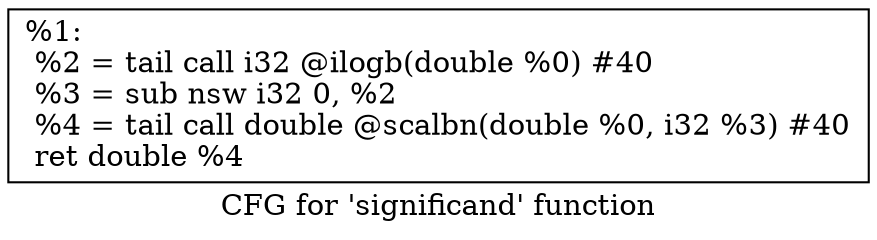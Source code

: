 digraph "CFG for 'significand' function" {
	label="CFG for 'significand' function";

	Node0x191b440 [shape=record,label="{%1:\l  %2 = tail call i32 @ilogb(double %0) #40\l  %3 = sub nsw i32 0, %2\l  %4 = tail call double @scalbn(double %0, i32 %3) #40\l  ret double %4\l}"];
}
